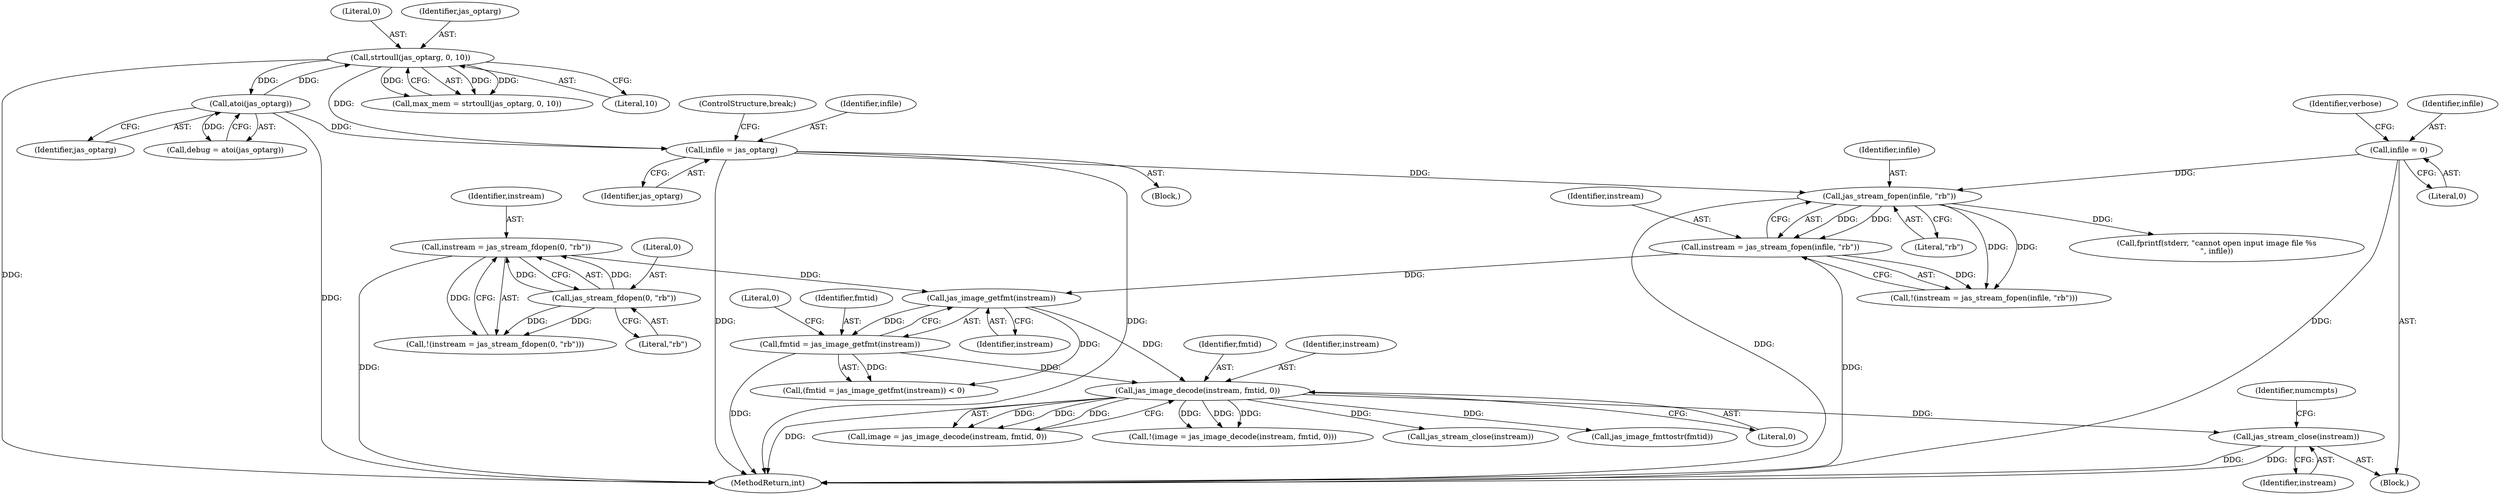 digraph "0_jasper_d42b2388f7f8e0332c846675133acea151fc557a@API" {
"1000255" [label="(Call,jas_stream_close(instream))"];
"1000243" [label="(Call,jas_image_decode(instream, fmtid, 0))"];
"1000232" [label="(Call,jas_image_getfmt(instream))"];
"1000217" [label="(Call,instream = jas_stream_fdopen(0, \"rb\"))"];
"1000219" [label="(Call,jas_stream_fdopen(0, \"rb\"))"];
"1000201" [label="(Call,instream = jas_stream_fopen(infile, \"rb\"))"];
"1000203" [label="(Call,jas_stream_fopen(infile, \"rb\"))"];
"1000132" [label="(Call,infile = 0)"];
"1000176" [label="(Call,infile = jas_optarg)"];
"1000183" [label="(Call,strtoull(jas_optarg, 0, 10))"];
"1000172" [label="(Call,atoi(jas_optarg))"];
"1000230" [label="(Call,fmtid = jas_image_getfmt(instream))"];
"1000205" [label="(Literal,\"rb\")"];
"1000201" [label="(Call,instream = jas_stream_fopen(infile, \"rb\"))"];
"1000220" [label="(Literal,0)"];
"1000260" [label="(Identifier,numcmpts)"];
"1000246" [label="(Literal,0)"];
"1000172" [label="(Call,atoi(jas_optarg))"];
"1000217" [label="(Call,instream = jas_stream_fdopen(0, \"rb\"))"];
"1000185" [label="(Literal,0)"];
"1000245" [label="(Identifier,fmtid)"];
"1000234" [label="(Literal,0)"];
"1000176" [label="(Call,infile = jas_optarg)"];
"1000229" [label="(Call,(fmtid = jas_image_getfmt(instream)) < 0)"];
"1000256" [label="(Identifier,instream)"];
"1000109" [label="(Block,)"];
"1000203" [label="(Call,jas_stream_fopen(infile, \"rb\"))"];
"1000216" [label="(Call,!(instream = jas_stream_fdopen(0, \"rb\")))"];
"1000320" [label="(MethodReturn,int)"];
"1000179" [label="(ControlStructure,break;)"];
"1000218" [label="(Identifier,instream)"];
"1000170" [label="(Call,debug = atoi(jas_optarg))"];
"1000233" [label="(Identifier,instream)"];
"1000241" [label="(Call,image = jas_image_decode(instream, fmtid, 0))"];
"1000202" [label="(Identifier,instream)"];
"1000200" [label="(Call,!(instream = jas_stream_fopen(infile, \"rb\")))"];
"1000178" [label="(Identifier,jas_optarg)"];
"1000181" [label="(Call,max_mem = strtoull(jas_optarg, 0, 10))"];
"1000240" [label="(Call,!(image = jas_image_decode(instream, fmtid, 0)))"];
"1000219" [label="(Call,jas_stream_fdopen(0, \"rb\"))"];
"1000244" [label="(Identifier,instream)"];
"1000186" [label="(Literal,10)"];
"1000177" [label="(Identifier,infile)"];
"1000243" [label="(Call,jas_image_decode(instream, fmtid, 0))"];
"1000204" [label="(Identifier,infile)"];
"1000248" [label="(Call,jas_stream_close(instream))"];
"1000232" [label="(Call,jas_image_getfmt(instream))"];
"1000173" [label="(Identifier,jas_optarg)"];
"1000132" [label="(Call,infile = 0)"];
"1000221" [label="(Literal,\"rb\")"];
"1000207" [label="(Call,fprintf(stderr, \"cannot open input image file %s\n\", infile))"];
"1000231" [label="(Identifier,fmtid)"];
"1000255" [label="(Call,jas_stream_close(instream))"];
"1000156" [label="(Block,)"];
"1000230" [label="(Call,fmtid = jas_image_getfmt(instream))"];
"1000133" [label="(Identifier,infile)"];
"1000184" [label="(Identifier,jas_optarg)"];
"1000136" [label="(Identifier,verbose)"];
"1000183" [label="(Call,strtoull(jas_optarg, 0, 10))"];
"1000134" [label="(Literal,0)"];
"1000300" [label="(Call,jas_image_fmttostr(fmtid))"];
"1000255" -> "1000109"  [label="AST: "];
"1000255" -> "1000256"  [label="CFG: "];
"1000256" -> "1000255"  [label="AST: "];
"1000260" -> "1000255"  [label="CFG: "];
"1000255" -> "1000320"  [label="DDG: "];
"1000255" -> "1000320"  [label="DDG: "];
"1000243" -> "1000255"  [label="DDG: "];
"1000243" -> "1000241"  [label="AST: "];
"1000243" -> "1000246"  [label="CFG: "];
"1000244" -> "1000243"  [label="AST: "];
"1000245" -> "1000243"  [label="AST: "];
"1000246" -> "1000243"  [label="AST: "];
"1000241" -> "1000243"  [label="CFG: "];
"1000243" -> "1000320"  [label="DDG: "];
"1000243" -> "1000240"  [label="DDG: "];
"1000243" -> "1000240"  [label="DDG: "];
"1000243" -> "1000240"  [label="DDG: "];
"1000243" -> "1000241"  [label="DDG: "];
"1000243" -> "1000241"  [label="DDG: "];
"1000243" -> "1000241"  [label="DDG: "];
"1000232" -> "1000243"  [label="DDG: "];
"1000230" -> "1000243"  [label="DDG: "];
"1000243" -> "1000248"  [label="DDG: "];
"1000243" -> "1000300"  [label="DDG: "];
"1000232" -> "1000230"  [label="AST: "];
"1000232" -> "1000233"  [label="CFG: "];
"1000233" -> "1000232"  [label="AST: "];
"1000230" -> "1000232"  [label="CFG: "];
"1000232" -> "1000229"  [label="DDG: "];
"1000232" -> "1000230"  [label="DDG: "];
"1000217" -> "1000232"  [label="DDG: "];
"1000201" -> "1000232"  [label="DDG: "];
"1000217" -> "1000216"  [label="AST: "];
"1000217" -> "1000219"  [label="CFG: "];
"1000218" -> "1000217"  [label="AST: "];
"1000219" -> "1000217"  [label="AST: "];
"1000216" -> "1000217"  [label="CFG: "];
"1000217" -> "1000320"  [label="DDG: "];
"1000217" -> "1000216"  [label="DDG: "];
"1000219" -> "1000217"  [label="DDG: "];
"1000219" -> "1000217"  [label="DDG: "];
"1000219" -> "1000221"  [label="CFG: "];
"1000220" -> "1000219"  [label="AST: "];
"1000221" -> "1000219"  [label="AST: "];
"1000219" -> "1000216"  [label="DDG: "];
"1000219" -> "1000216"  [label="DDG: "];
"1000201" -> "1000200"  [label="AST: "];
"1000201" -> "1000203"  [label="CFG: "];
"1000202" -> "1000201"  [label="AST: "];
"1000203" -> "1000201"  [label="AST: "];
"1000200" -> "1000201"  [label="CFG: "];
"1000201" -> "1000320"  [label="DDG: "];
"1000201" -> "1000200"  [label="DDG: "];
"1000203" -> "1000201"  [label="DDG: "];
"1000203" -> "1000201"  [label="DDG: "];
"1000203" -> "1000205"  [label="CFG: "];
"1000204" -> "1000203"  [label="AST: "];
"1000205" -> "1000203"  [label="AST: "];
"1000203" -> "1000320"  [label="DDG: "];
"1000203" -> "1000200"  [label="DDG: "];
"1000203" -> "1000200"  [label="DDG: "];
"1000132" -> "1000203"  [label="DDG: "];
"1000176" -> "1000203"  [label="DDG: "];
"1000203" -> "1000207"  [label="DDG: "];
"1000132" -> "1000109"  [label="AST: "];
"1000132" -> "1000134"  [label="CFG: "];
"1000133" -> "1000132"  [label="AST: "];
"1000134" -> "1000132"  [label="AST: "];
"1000136" -> "1000132"  [label="CFG: "];
"1000132" -> "1000320"  [label="DDG: "];
"1000176" -> "1000156"  [label="AST: "];
"1000176" -> "1000178"  [label="CFG: "];
"1000177" -> "1000176"  [label="AST: "];
"1000178" -> "1000176"  [label="AST: "];
"1000179" -> "1000176"  [label="CFG: "];
"1000176" -> "1000320"  [label="DDG: "];
"1000176" -> "1000320"  [label="DDG: "];
"1000183" -> "1000176"  [label="DDG: "];
"1000172" -> "1000176"  [label="DDG: "];
"1000183" -> "1000181"  [label="AST: "];
"1000183" -> "1000186"  [label="CFG: "];
"1000184" -> "1000183"  [label="AST: "];
"1000185" -> "1000183"  [label="AST: "];
"1000186" -> "1000183"  [label="AST: "];
"1000181" -> "1000183"  [label="CFG: "];
"1000183" -> "1000320"  [label="DDG: "];
"1000183" -> "1000172"  [label="DDG: "];
"1000183" -> "1000181"  [label="DDG: "];
"1000183" -> "1000181"  [label="DDG: "];
"1000183" -> "1000181"  [label="DDG: "];
"1000172" -> "1000183"  [label="DDG: "];
"1000172" -> "1000170"  [label="AST: "];
"1000172" -> "1000173"  [label="CFG: "];
"1000173" -> "1000172"  [label="AST: "];
"1000170" -> "1000172"  [label="CFG: "];
"1000172" -> "1000320"  [label="DDG: "];
"1000172" -> "1000170"  [label="DDG: "];
"1000230" -> "1000229"  [label="AST: "];
"1000231" -> "1000230"  [label="AST: "];
"1000234" -> "1000230"  [label="CFG: "];
"1000230" -> "1000320"  [label="DDG: "];
"1000230" -> "1000229"  [label="DDG: "];
}
